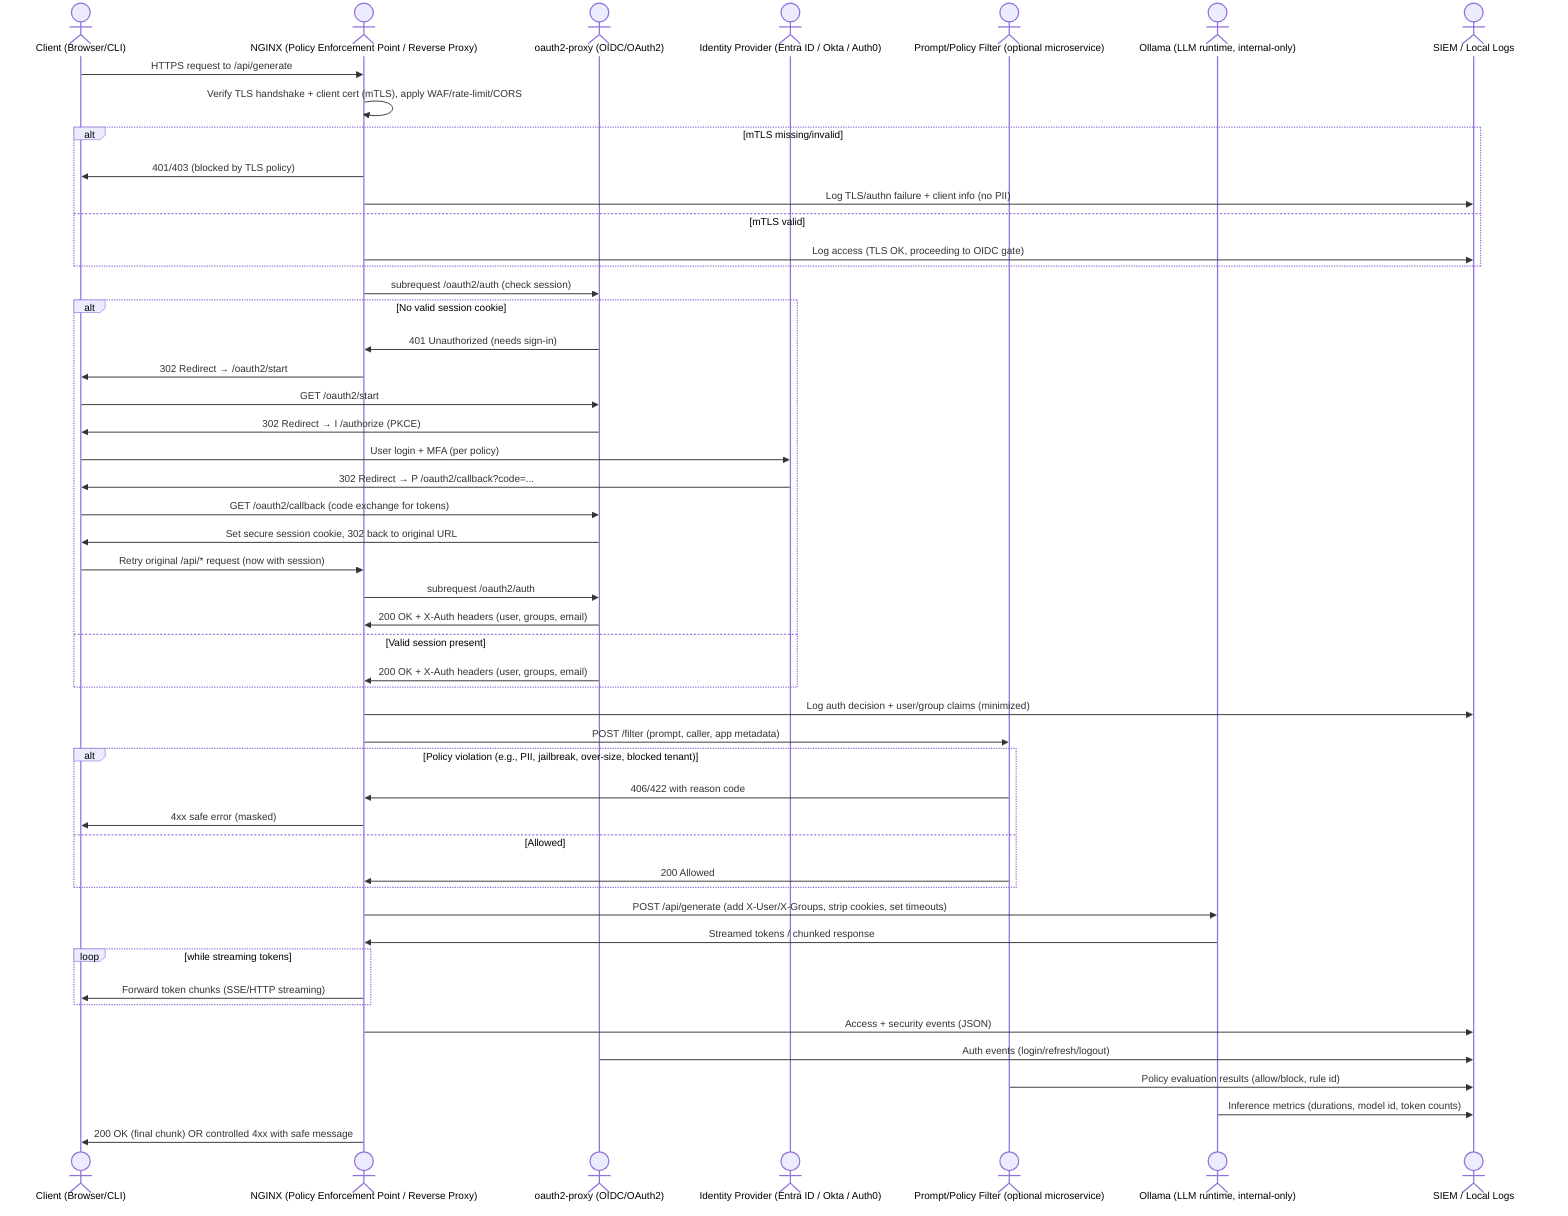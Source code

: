 sequenceDiagram
    actor C as Client (Browser/CLI)
    actor N as NGINX (Policy Enforcement Point / Reverse Proxy)
    actor P as oauth2-proxy (OIDC/OAuth2)
    actor I as Identity Provider (Entra ID / Okta / Auth0)
    actor F as Prompt/Policy Filter (optional microservice)
    actor O as Ollama (LLM runtime, internal-only)
    actor L as SIEM / Local Logs

    C ->> N : HTTPS request to /api/generate
    N ->> N : Verify TLS handshake + client cert (mTLS), apply WAF/rate-limit/CORS
    alt mTLS missing/invalid
        N ->> C : 401/403 (blocked by TLS policy)
        N ->> L : Log TLS/authn failure + client info (no PII)
    else mTLS valid
        N ->> L : Log access (TLS OK, proceeding to OIDC gate)
    end

    N ->> P : subrequest /oauth2/auth (check session)
    alt No valid session cookie
        P ->> N : 401 Unauthorized (needs sign‑in)
        N ->> C : 302 Redirect → /oauth2/start
        C ->> P : GET /oauth2/start
        P ->> C : 302 Redirect → I /authorize (PKCE)
        C ->> I : User login + MFA (per policy)
        I ->> C : 302 Redirect → P /oauth2/callback?code=...
        C ->> P : GET /oauth2/callback (code exchange for tokens)
        P ->> C : Set secure session cookie, 302 back to original URL
        C ->> N : Retry original /api/* request (now with session)
        N ->> P : subrequest /oauth2/auth
        P ->> N : 200 OK + X-Auth headers (user, groups, email)
    else Valid session present
        P ->> N : 200 OK + X-Auth headers (user, groups, email)
    end
    N ->> L : Log auth decision + user/group claims (minimized)

    N ->> F : POST /filter (prompt, caller, app metadata)
    alt Policy violation (e.g., PII, jailbreak, over-size, blocked tenant)
        F ->> N : 406/422 with reason code
        N ->> C : 4xx safe error (masked)
    else Allowed
        F ->> N : 200 Allowed
    end

    N ->> O : POST /api/generate (add X-User/X-Groups, strip cookies, set timeouts)
    O ->> N : Streamed tokens / chunked response
    loop while streaming tokens
        N ->> C : Forward token chunks (SSE/HTTP streaming)
    end

    N ->> L : Access + security events (JSON)
    P ->> L : Auth events (login/refresh/logout)
    F ->> L : Policy evaluation results (allow/block, rule id)
    O ->> L : Inference metrics (durations, model id, token counts)

    N ->> C : 200 OK (final chunk) OR controlled 4xx with safe message